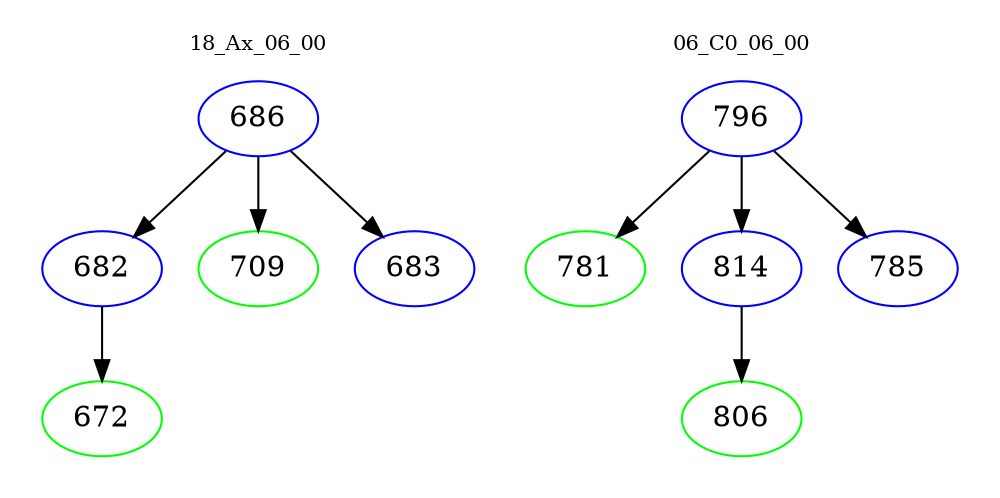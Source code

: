 digraph{
subgraph cluster_0 {
color = white
label = "18_Ax_06_00";
fontsize=10;
T0_686 [label="686", color="blue"]
T0_686 -> T0_682 [color="black"]
T0_682 [label="682", color="blue"]
T0_682 -> T0_672 [color="black"]
T0_672 [label="672", color="green"]
T0_686 -> T0_709 [color="black"]
T0_709 [label="709", color="green"]
T0_686 -> T0_683 [color="black"]
T0_683 [label="683", color="blue"]
}
subgraph cluster_1 {
color = white
label = "06_C0_06_00";
fontsize=10;
T1_796 [label="796", color="blue"]
T1_796 -> T1_781 [color="black"]
T1_781 [label="781", color="green"]
T1_796 -> T1_814 [color="black"]
T1_814 [label="814", color="blue"]
T1_814 -> T1_806 [color="black"]
T1_806 [label="806", color="green"]
T1_796 -> T1_785 [color="black"]
T1_785 [label="785", color="blue"]
}
}
